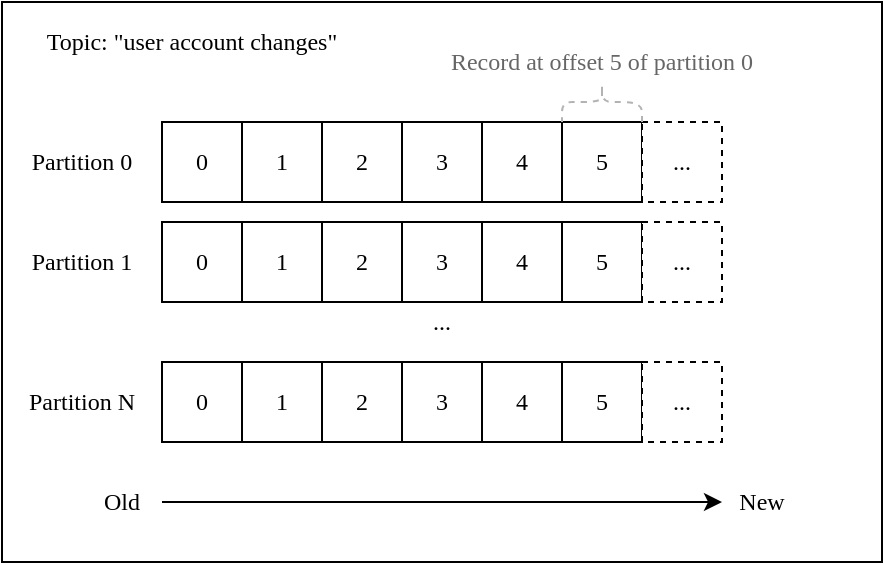 <mxfile version="13.0.3" type="device"><diagram id="x6I6H8jPQ0O-UFw-_i6S" name="Page-1"><mxGraphModel dx="1178" dy="676" grid="1" gridSize="10" guides="1" tooltips="1" connect="1" arrows="1" fold="1" page="1" pageScale="1" pageWidth="1169" pageHeight="827" math="0" shadow="0"><root><mxCell id="0"/><mxCell id="1" parent="0"/><mxCell id="voG-2Op-EbbvHrPeMEbE-1" value="" style="rounded=0;whiteSpace=wrap;html=1;fontFamily=Ubuntu;" vertex="1" parent="1"><mxGeometry x="400" y="320" width="440" height="280" as="geometry"/></mxCell><mxCell id="voG-2Op-EbbvHrPeMEbE-27" value="5" style="rounded=0;whiteSpace=wrap;html=1;fontFamily=Ubuntu;" vertex="1" parent="1"><mxGeometry x="680" y="380" width="40" height="40" as="geometry"/></mxCell><mxCell id="voG-2Op-EbbvHrPeMEbE-2" value="Topic: &quot;user account changes&quot;" style="text;html=1;strokeColor=none;fillColor=none;align=center;verticalAlign=middle;whiteSpace=wrap;rounded=0;fontFamily=Ubuntu;" vertex="1" parent="1"><mxGeometry x="410" y="330" width="170" height="20" as="geometry"/></mxCell><mxCell id="voG-2Op-EbbvHrPeMEbE-6" value="..." style="text;html=1;strokeColor=none;fillColor=none;align=center;verticalAlign=middle;whiteSpace=wrap;rounded=0;fontFamily=Ubuntu;" vertex="1" parent="1"><mxGeometry x="400" y="470" width="440" height="20" as="geometry"/></mxCell><mxCell id="voG-2Op-EbbvHrPeMEbE-7" value="Partition 0" style="text;html=1;strokeColor=none;fillColor=none;align=center;verticalAlign=middle;whiteSpace=wrap;rounded=0;fontFamily=Ubuntu;" vertex="1" parent="1"><mxGeometry x="400" y="390" width="80" height="20" as="geometry"/></mxCell><mxCell id="voG-2Op-EbbvHrPeMEbE-8" value="Partition 1" style="text;html=1;strokeColor=none;fillColor=none;align=center;verticalAlign=middle;whiteSpace=wrap;rounded=0;fontFamily=Ubuntu;" vertex="1" parent="1"><mxGeometry x="400" y="440" width="80" height="20" as="geometry"/></mxCell><mxCell id="voG-2Op-EbbvHrPeMEbE-9" value="Partition N" style="text;html=1;strokeColor=none;fillColor=none;align=center;verticalAlign=middle;whiteSpace=wrap;rounded=0;fontFamily=Ubuntu;" vertex="1" parent="1"><mxGeometry x="400" y="510" width="80" height="20" as="geometry"/></mxCell><mxCell id="voG-2Op-EbbvHrPeMEbE-11" value="0" style="rounded=0;whiteSpace=wrap;html=1;fontFamily=Ubuntu;" vertex="1" parent="1"><mxGeometry x="480" y="380" width="40" height="40" as="geometry"/></mxCell><mxCell id="voG-2Op-EbbvHrPeMEbE-14" value="1" style="rounded=0;whiteSpace=wrap;html=1;fontFamily=Ubuntu;" vertex="1" parent="1"><mxGeometry x="520" y="380" width="40" height="40" as="geometry"/></mxCell><mxCell id="voG-2Op-EbbvHrPeMEbE-20" value="3" style="rounded=0;whiteSpace=wrap;html=1;fontFamily=Ubuntu;" vertex="1" parent="1"><mxGeometry x="600" y="380" width="40" height="40" as="geometry"/></mxCell><mxCell id="voG-2Op-EbbvHrPeMEbE-23" value="4" style="rounded=0;whiteSpace=wrap;html=1;fontFamily=Ubuntu;" vertex="1" parent="1"><mxGeometry x="640" y="380" width="40" height="40" as="geometry"/></mxCell><mxCell id="voG-2Op-EbbvHrPeMEbE-26" value="2" style="rounded=0;whiteSpace=wrap;html=1;fontFamily=Ubuntu;" vertex="1" parent="1"><mxGeometry x="560" y="380" width="40" height="40" as="geometry"/></mxCell><mxCell id="voG-2Op-EbbvHrPeMEbE-28" value="..." style="rounded=0;whiteSpace=wrap;html=1;fontFamily=Ubuntu;dashed=1;" vertex="1" parent="1"><mxGeometry x="720" y="380" width="40" height="40" as="geometry"/></mxCell><mxCell id="voG-2Op-EbbvHrPeMEbE-29" value="0" style="rounded=0;whiteSpace=wrap;html=1;fontFamily=Ubuntu;" vertex="1" parent="1"><mxGeometry x="480" y="430" width="40" height="40" as="geometry"/></mxCell><mxCell id="voG-2Op-EbbvHrPeMEbE-30" value="1" style="rounded=0;whiteSpace=wrap;html=1;fontFamily=Ubuntu;" vertex="1" parent="1"><mxGeometry x="520" y="430" width="40" height="40" as="geometry"/></mxCell><mxCell id="voG-2Op-EbbvHrPeMEbE-31" value="3" style="rounded=0;whiteSpace=wrap;html=1;fontFamily=Ubuntu;" vertex="1" parent="1"><mxGeometry x="600" y="430" width="40" height="40" as="geometry"/></mxCell><mxCell id="voG-2Op-EbbvHrPeMEbE-32" value="4" style="rounded=0;whiteSpace=wrap;html=1;fontFamily=Ubuntu;" vertex="1" parent="1"><mxGeometry x="640" y="430" width="40" height="40" as="geometry"/></mxCell><mxCell id="voG-2Op-EbbvHrPeMEbE-33" value="2" style="rounded=0;whiteSpace=wrap;html=1;fontFamily=Ubuntu;" vertex="1" parent="1"><mxGeometry x="560" y="430" width="40" height="40" as="geometry"/></mxCell><mxCell id="voG-2Op-EbbvHrPeMEbE-34" value="5" style="rounded=0;whiteSpace=wrap;html=1;fontFamily=Ubuntu;" vertex="1" parent="1"><mxGeometry x="680" y="430" width="40" height="40" as="geometry"/></mxCell><mxCell id="voG-2Op-EbbvHrPeMEbE-35" value="..." style="rounded=0;whiteSpace=wrap;html=1;fontFamily=Ubuntu;dashed=1;" vertex="1" parent="1"><mxGeometry x="720" y="430" width="40" height="40" as="geometry"/></mxCell><mxCell id="voG-2Op-EbbvHrPeMEbE-36" value="0" style="rounded=0;whiteSpace=wrap;html=1;fontFamily=Ubuntu;" vertex="1" parent="1"><mxGeometry x="480" y="500" width="40" height="40" as="geometry"/></mxCell><mxCell id="voG-2Op-EbbvHrPeMEbE-37" value="1" style="rounded=0;whiteSpace=wrap;html=1;fontFamily=Ubuntu;" vertex="1" parent="1"><mxGeometry x="520" y="500" width="40" height="40" as="geometry"/></mxCell><mxCell id="voG-2Op-EbbvHrPeMEbE-38" value="3" style="rounded=0;whiteSpace=wrap;html=1;fontFamily=Ubuntu;" vertex="1" parent="1"><mxGeometry x="600" y="500" width="40" height="40" as="geometry"/></mxCell><mxCell id="voG-2Op-EbbvHrPeMEbE-39" value="4" style="rounded=0;whiteSpace=wrap;html=1;fontFamily=Ubuntu;" vertex="1" parent="1"><mxGeometry x="640" y="500" width="40" height="40" as="geometry"/></mxCell><mxCell id="voG-2Op-EbbvHrPeMEbE-40" value="2" style="rounded=0;whiteSpace=wrap;html=1;fontFamily=Ubuntu;" vertex="1" parent="1"><mxGeometry x="560" y="500" width="40" height="40" as="geometry"/></mxCell><mxCell id="voG-2Op-EbbvHrPeMEbE-41" value="5" style="rounded=0;whiteSpace=wrap;html=1;fontFamily=Ubuntu;" vertex="1" parent="1"><mxGeometry x="680" y="500" width="40" height="40" as="geometry"/></mxCell><mxCell id="voG-2Op-EbbvHrPeMEbE-42" value="..." style="rounded=0;whiteSpace=wrap;html=1;fontFamily=Ubuntu;dashed=1;" vertex="1" parent="1"><mxGeometry x="720" y="500" width="40" height="40" as="geometry"/></mxCell><mxCell id="voG-2Op-EbbvHrPeMEbE-43" value="" style="endArrow=classic;html=1;fontFamily=Ubuntu;" edge="1" parent="1"><mxGeometry width="50" height="50" relative="1" as="geometry"><mxPoint x="480" y="570" as="sourcePoint"/><mxPoint x="760" y="570" as="targetPoint"/></mxGeometry></mxCell><mxCell id="voG-2Op-EbbvHrPeMEbE-45" value="Old" style="text;html=1;strokeColor=none;fillColor=none;align=center;verticalAlign=middle;whiteSpace=wrap;rounded=0;fontFamily=Ubuntu;" vertex="1" parent="1"><mxGeometry x="440" y="560" width="40" height="20" as="geometry"/></mxCell><mxCell id="voG-2Op-EbbvHrPeMEbE-46" value="New" style="text;html=1;strokeColor=none;fillColor=none;align=center;verticalAlign=middle;whiteSpace=wrap;rounded=0;fontFamily=Ubuntu;" vertex="1" parent="1"><mxGeometry x="760" y="560" width="40" height="20" as="geometry"/></mxCell><mxCell id="voG-2Op-EbbvHrPeMEbE-50" value="" style="shape=curlyBracket;whiteSpace=wrap;html=1;rounded=1;dashed=1;strokeColor=#B3B3B3;fontFamily=Ubuntu;rotation=90;fontColor=#666666;" vertex="1" parent="1"><mxGeometry x="690" y="350" width="20" height="40" as="geometry"/></mxCell><mxCell id="voG-2Op-EbbvHrPeMEbE-51" value="Record at offset 5 of partition 0" style="text;html=1;strokeColor=none;fillColor=none;align=center;verticalAlign=middle;whiteSpace=wrap;rounded=0;fontFamily=Ubuntu;fontColor=#666666;" vertex="1" parent="1"><mxGeometry x="610" y="340" width="180" height="20" as="geometry"/></mxCell></root></mxGraphModel></diagram></mxfile>
